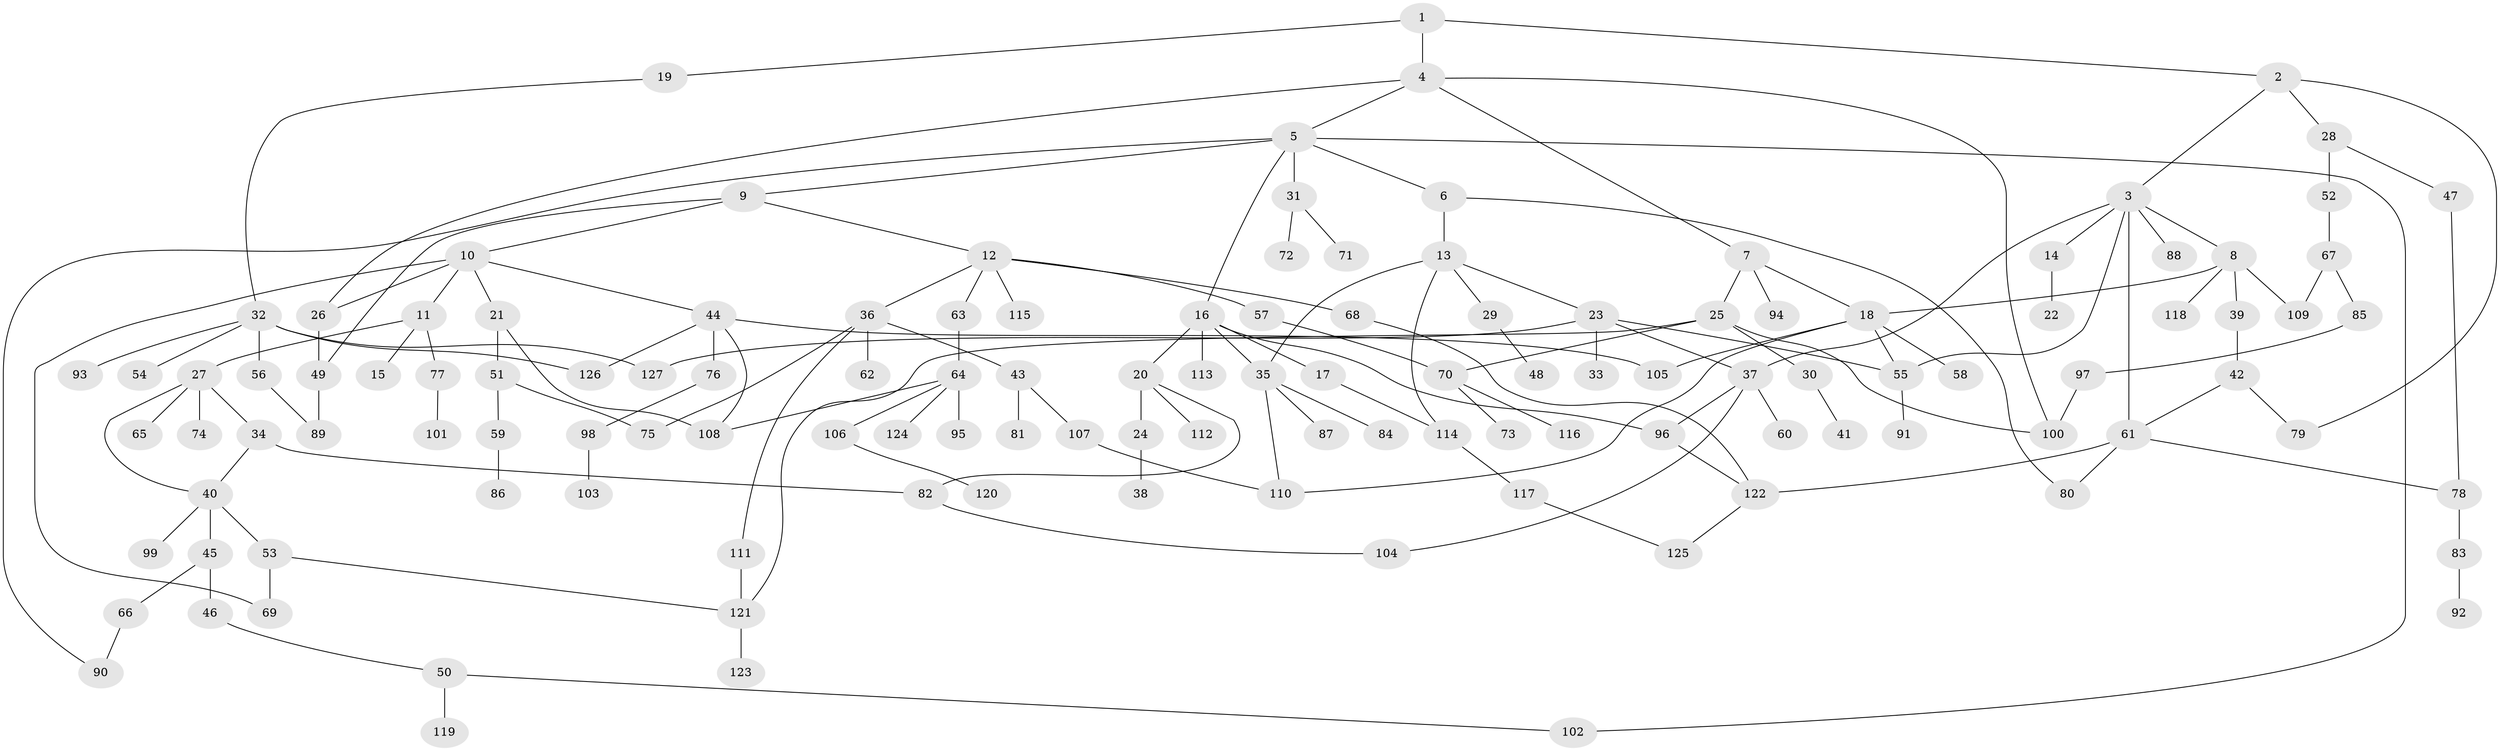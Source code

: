 // coarse degree distribution, {6: 0.09375, 4: 0.125, 7: 0.015625, 3: 0.3125, 5: 0.09375, 1: 0.203125, 2: 0.15625}
// Generated by graph-tools (version 1.1) at 2025/49/03/04/25 22:49:01]
// undirected, 127 vertices, 163 edges
graph export_dot {
  node [color=gray90,style=filled];
  1;
  2;
  3;
  4;
  5;
  6;
  7;
  8;
  9;
  10;
  11;
  12;
  13;
  14;
  15;
  16;
  17;
  18;
  19;
  20;
  21;
  22;
  23;
  24;
  25;
  26;
  27;
  28;
  29;
  30;
  31;
  32;
  33;
  34;
  35;
  36;
  37;
  38;
  39;
  40;
  41;
  42;
  43;
  44;
  45;
  46;
  47;
  48;
  49;
  50;
  51;
  52;
  53;
  54;
  55;
  56;
  57;
  58;
  59;
  60;
  61;
  62;
  63;
  64;
  65;
  66;
  67;
  68;
  69;
  70;
  71;
  72;
  73;
  74;
  75;
  76;
  77;
  78;
  79;
  80;
  81;
  82;
  83;
  84;
  85;
  86;
  87;
  88;
  89;
  90;
  91;
  92;
  93;
  94;
  95;
  96;
  97;
  98;
  99;
  100;
  101;
  102;
  103;
  104;
  105;
  106;
  107;
  108;
  109;
  110;
  111;
  112;
  113;
  114;
  115;
  116;
  117;
  118;
  119;
  120;
  121;
  122;
  123;
  124;
  125;
  126;
  127;
  1 -- 2;
  1 -- 4;
  1 -- 19;
  2 -- 3;
  2 -- 28;
  2 -- 79;
  3 -- 8;
  3 -- 14;
  3 -- 55;
  3 -- 88;
  3 -- 61;
  3 -- 37;
  4 -- 5;
  4 -- 7;
  4 -- 26;
  4 -- 100;
  5 -- 6;
  5 -- 9;
  5 -- 16;
  5 -- 31;
  5 -- 102;
  5 -- 90;
  6 -- 13;
  6 -- 80;
  7 -- 25;
  7 -- 94;
  7 -- 18;
  8 -- 18;
  8 -- 39;
  8 -- 109;
  8 -- 118;
  9 -- 10;
  9 -- 12;
  9 -- 49;
  10 -- 11;
  10 -- 21;
  10 -- 44;
  10 -- 69;
  10 -- 26;
  11 -- 15;
  11 -- 27;
  11 -- 77;
  12 -- 36;
  12 -- 57;
  12 -- 63;
  12 -- 68;
  12 -- 115;
  13 -- 23;
  13 -- 29;
  13 -- 114;
  13 -- 35;
  14 -- 22;
  16 -- 17;
  16 -- 20;
  16 -- 35;
  16 -- 96;
  16 -- 113;
  17 -- 114;
  18 -- 58;
  18 -- 105;
  18 -- 110;
  18 -- 55;
  19 -- 32;
  20 -- 24;
  20 -- 82;
  20 -- 112;
  21 -- 51;
  21 -- 108;
  23 -- 33;
  23 -- 37;
  23 -- 127;
  23 -- 55;
  24 -- 38;
  25 -- 30;
  25 -- 70;
  25 -- 100;
  25 -- 121;
  26 -- 49;
  27 -- 34;
  27 -- 65;
  27 -- 74;
  27 -- 40;
  28 -- 47;
  28 -- 52;
  29 -- 48;
  30 -- 41;
  31 -- 71;
  31 -- 72;
  32 -- 54;
  32 -- 56;
  32 -- 93;
  32 -- 126;
  32 -- 127;
  34 -- 40;
  34 -- 82;
  35 -- 84;
  35 -- 87;
  35 -- 110;
  36 -- 43;
  36 -- 62;
  36 -- 75;
  36 -- 111;
  37 -- 60;
  37 -- 104;
  37 -- 96;
  39 -- 42;
  40 -- 45;
  40 -- 53;
  40 -- 99;
  42 -- 61;
  42 -- 79;
  43 -- 81;
  43 -- 107;
  44 -- 76;
  44 -- 105;
  44 -- 108;
  44 -- 126;
  45 -- 46;
  45 -- 66;
  46 -- 50;
  47 -- 78;
  49 -- 89;
  50 -- 102;
  50 -- 119;
  51 -- 59;
  51 -- 75;
  52 -- 67;
  53 -- 69;
  53 -- 121;
  55 -- 91;
  56 -- 89;
  57 -- 70;
  59 -- 86;
  61 -- 78;
  61 -- 122;
  61 -- 80;
  63 -- 64;
  64 -- 95;
  64 -- 106;
  64 -- 124;
  64 -- 108;
  66 -- 90;
  67 -- 85;
  67 -- 109;
  68 -- 122;
  70 -- 73;
  70 -- 116;
  76 -- 98;
  77 -- 101;
  78 -- 83;
  82 -- 104;
  83 -- 92;
  85 -- 97;
  96 -- 122;
  97 -- 100;
  98 -- 103;
  106 -- 120;
  107 -- 110;
  111 -- 121;
  114 -- 117;
  117 -- 125;
  121 -- 123;
  122 -- 125;
}
